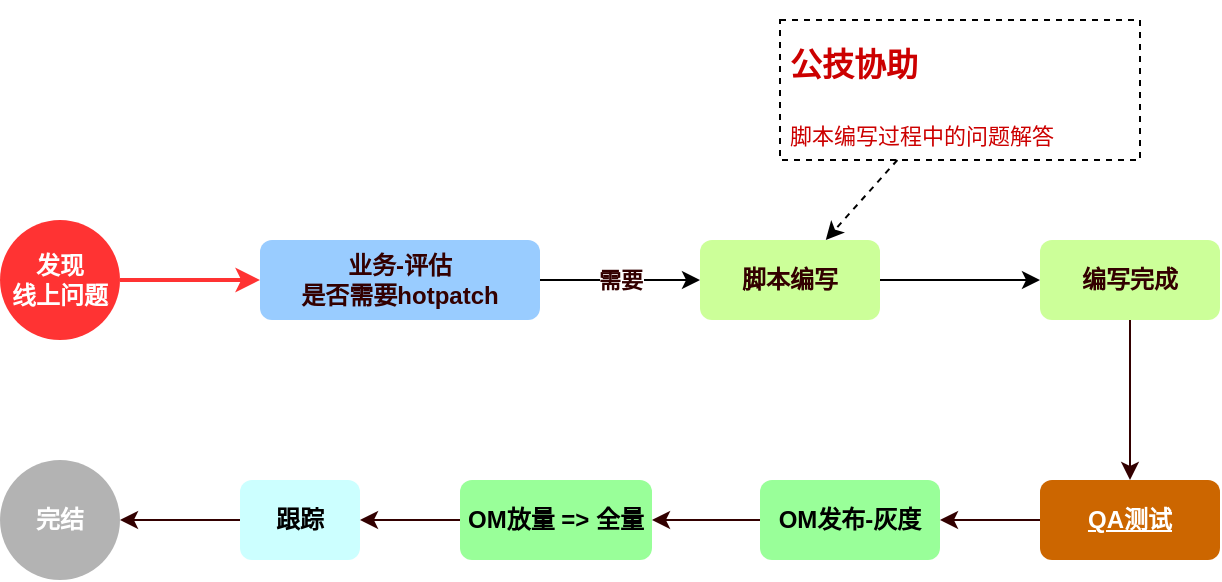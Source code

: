 <mxfile version="20.4.1" type="github">
  <diagram id="XFFuYXcL7q3QXq7yzr7R" name="第 1 页">
    <mxGraphModel dx="1397" dy="1948" grid="1" gridSize="10" guides="1" tooltips="1" connect="1" arrows="1" fold="1" page="1" pageScale="1" pageWidth="827" pageHeight="1169" math="0" shadow="0">
      <root>
        <mxCell id="0" />
        <mxCell id="1" parent="0" />
        <mxCell id="55ylqT-r-mH58-H8UWaI-7" style="edgeStyle=orthogonalEdgeStyle;rounded=0;orthogonalLoop=1;jettySize=auto;html=1;fontColor=#CC0000;strokeColor=#FF3333;strokeWidth=2;" edge="1" parent="1" source="55ylqT-r-mH58-H8UWaI-4" target="55ylqT-r-mH58-H8UWaI-5">
          <mxGeometry relative="1" as="geometry" />
        </mxCell>
        <mxCell id="55ylqT-r-mH58-H8UWaI-4" value="&lt;font&gt;发现&lt;br&gt;线上问题&lt;/font&gt;" style="ellipse;whiteSpace=wrap;html=1;aspect=fixed;fillColor=#FF3333;strokeColor=none;fontStyle=1;fontColor=#FFFFFF;" vertex="1" parent="1">
          <mxGeometry x="120" y="70" width="60" height="60" as="geometry" />
        </mxCell>
        <mxCell id="55ylqT-r-mH58-H8UWaI-9" value="需要" style="edgeStyle=orthogonalEdgeStyle;rounded=0;orthogonalLoop=1;jettySize=auto;html=1;fontColor=#330000;fontStyle=1" edge="1" parent="1" source="55ylqT-r-mH58-H8UWaI-5" target="55ylqT-r-mH58-H8UWaI-8">
          <mxGeometry relative="1" as="geometry" />
        </mxCell>
        <mxCell id="55ylqT-r-mH58-H8UWaI-5" value="业务-评估&lt;br&gt;是否需要hotpatch" style="rounded=1;whiteSpace=wrap;html=1;fontColor=#330000;strokeColor=none;fillColor=#99CCFF;fontStyle=1" vertex="1" parent="1">
          <mxGeometry x="250" y="80" width="140" height="40" as="geometry" />
        </mxCell>
        <mxCell id="55ylqT-r-mH58-H8UWaI-13" style="edgeStyle=orthogonalEdgeStyle;rounded=0;orthogonalLoop=1;jettySize=auto;html=1;fontColor=#CC0000;" edge="1" parent="1" source="55ylqT-r-mH58-H8UWaI-8" target="55ylqT-r-mH58-H8UWaI-12">
          <mxGeometry relative="1" as="geometry" />
        </mxCell>
        <mxCell id="55ylqT-r-mH58-H8UWaI-8" value="脚本编写" style="rounded=1;whiteSpace=wrap;html=1;fontColor=#330000;strokeColor=none;fillColor=#CCFF99;fontStyle=1" vertex="1" parent="1">
          <mxGeometry x="470" y="80" width="90" height="40" as="geometry" />
        </mxCell>
        <mxCell id="55ylqT-r-mH58-H8UWaI-11" style="rounded=0;orthogonalLoop=1;jettySize=auto;html=1;fontColor=#CC0000;dashed=1;" edge="1" parent="1" source="55ylqT-r-mH58-H8UWaI-10" target="55ylqT-r-mH58-H8UWaI-8">
          <mxGeometry relative="1" as="geometry" />
        </mxCell>
        <mxCell id="55ylqT-r-mH58-H8UWaI-10" value="&lt;p style=&quot;line-height: 0.8;&quot;&gt;&lt;/p&gt;&lt;h1&gt;&lt;font style=&quot;font-size: 16px; line-height: 0.7;&quot;&gt;公技协助&lt;/font&gt;&lt;/h1&gt;&lt;p&gt;&lt;font style=&quot;font-size: 11px;&quot;&gt;脚本编写过程中的问题解答&lt;/font&gt;&lt;/p&gt;&lt;p&gt;&lt;/p&gt;" style="text;html=1;strokeColor=default;fillColor=none;spacing=5;spacingTop=-20;whiteSpace=wrap;overflow=hidden;rounded=0;fontColor=#CC0000;dashed=1;" vertex="1" parent="1">
          <mxGeometry x="510" y="-30" width="180" height="70" as="geometry" />
        </mxCell>
        <mxCell id="55ylqT-r-mH58-H8UWaI-19" style="edgeStyle=none;rounded=0;orthogonalLoop=1;jettySize=auto;html=1;strokeColor=#330000;strokeWidth=1;fontSize=16;fontColor=#330000;" edge="1" parent="1" source="55ylqT-r-mH58-H8UWaI-12" target="55ylqT-r-mH58-H8UWaI-14">
          <mxGeometry relative="1" as="geometry" />
        </mxCell>
        <mxCell id="55ylqT-r-mH58-H8UWaI-12" value="编写完成" style="rounded=1;whiteSpace=wrap;html=1;fontColor=#330000;strokeColor=none;fillColor=#CCFF99;fontStyle=1" vertex="1" parent="1">
          <mxGeometry x="640" y="80" width="90" height="40" as="geometry" />
        </mxCell>
        <mxCell id="55ylqT-r-mH58-H8UWaI-20" style="edgeStyle=none;rounded=0;orthogonalLoop=1;jettySize=auto;html=1;strokeColor=#330000;strokeWidth=1;fontSize=16;fontColor=#330000;" edge="1" parent="1" source="55ylqT-r-mH58-H8UWaI-14" target="55ylqT-r-mH58-H8UWaI-15">
          <mxGeometry relative="1" as="geometry" />
        </mxCell>
        <mxCell id="55ylqT-r-mH58-H8UWaI-14" value="QA测试" style="rounded=1;whiteSpace=wrap;html=1;fontColor=#FFFFFF;strokeColor=none;fillColor=#CC6600;fontStyle=5" vertex="1" parent="1">
          <mxGeometry x="640" y="200" width="90" height="40" as="geometry" />
        </mxCell>
        <mxCell id="55ylqT-r-mH58-H8UWaI-21" style="edgeStyle=none;rounded=0;orthogonalLoop=1;jettySize=auto;html=1;strokeColor=#330000;strokeWidth=1;fontSize=16;fontColor=#330000;" edge="1" parent="1" source="55ylqT-r-mH58-H8UWaI-15" target="55ylqT-r-mH58-H8UWaI-16">
          <mxGeometry relative="1" as="geometry" />
        </mxCell>
        <mxCell id="55ylqT-r-mH58-H8UWaI-15" value="OM发布-灰度" style="rounded=1;whiteSpace=wrap;html=1;fontColor=#000000;strokeColor=none;fillColor=#99FF99;fontStyle=1" vertex="1" parent="1">
          <mxGeometry x="500" y="200" width="90" height="40" as="geometry" />
        </mxCell>
        <mxCell id="55ylqT-r-mH58-H8UWaI-22" style="edgeStyle=none;rounded=0;orthogonalLoop=1;jettySize=auto;html=1;strokeColor=#330000;strokeWidth=1;fontSize=16;fontColor=#000000;" edge="1" parent="1" source="55ylqT-r-mH58-H8UWaI-16" target="55ylqT-r-mH58-H8UWaI-17">
          <mxGeometry relative="1" as="geometry" />
        </mxCell>
        <mxCell id="55ylqT-r-mH58-H8UWaI-16" value="OM放量 =&amp;gt; 全量" style="rounded=1;whiteSpace=wrap;html=1;fontColor=#000000;fillColor=#99FF99;strokeColor=none;fontStyle=1" vertex="1" parent="1">
          <mxGeometry x="350" y="200" width="96" height="40" as="geometry" />
        </mxCell>
        <mxCell id="55ylqT-r-mH58-H8UWaI-23" style="edgeStyle=none;rounded=0;orthogonalLoop=1;jettySize=auto;html=1;strokeColor=#330000;strokeWidth=1;fontSize=16;fontColor=#000000;" edge="1" parent="1" source="55ylqT-r-mH58-H8UWaI-17" target="55ylqT-r-mH58-H8UWaI-18">
          <mxGeometry relative="1" as="geometry" />
        </mxCell>
        <mxCell id="55ylqT-r-mH58-H8UWaI-17" value="跟踪" style="rounded=1;whiteSpace=wrap;html=1;fontColor=#000000;strokeColor=none;fillColor=#CCFFFF;fontStyle=1" vertex="1" parent="1">
          <mxGeometry x="240" y="200" width="60" height="40" as="geometry" />
        </mxCell>
        <mxCell id="55ylqT-r-mH58-H8UWaI-18" value="&lt;font&gt;完结&lt;/font&gt;" style="ellipse;whiteSpace=wrap;html=1;aspect=fixed;strokeColor=none;fillColor=#B3B3B3;fontColor=#FFFFFF;fontStyle=1" vertex="1" parent="1">
          <mxGeometry x="120" y="190" width="60" height="60" as="geometry" />
        </mxCell>
      </root>
    </mxGraphModel>
  </diagram>
</mxfile>
